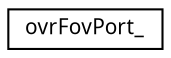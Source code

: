 digraph "Graphical Class Hierarchy"
{
 // LATEX_PDF_SIZE
  edge [fontname="Arial.ttf",fontsize="10",labelfontname="Arial.ttf",labelfontsize="10"];
  node [fontname="Arial.ttf",fontsize="10",shape=record];
  rankdir="LR";
  Node0 [label="ovrFovPort_",height=0.2,width=0.4,color="black", fillcolor="white", style="filled",URL="$structovr_fov_port__.html",tooltip=" "];
}
